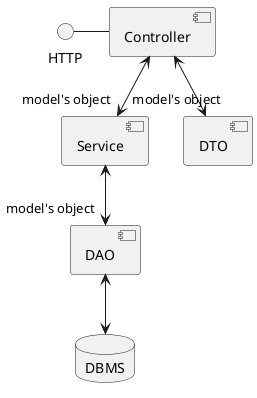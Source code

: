 @startuml
'https://plantuml.com/component-diagram

[Controller]
[Service]
[DTO]
[DAO]
database "DBMS" as db

HTTP - [Controller]
[Controller] <--> "model's object" [Service]
[Controller] <--> "model's object" [DTO]
[Service] <--> "model's object" [DAO]
[DAO] <--> db

@enduml